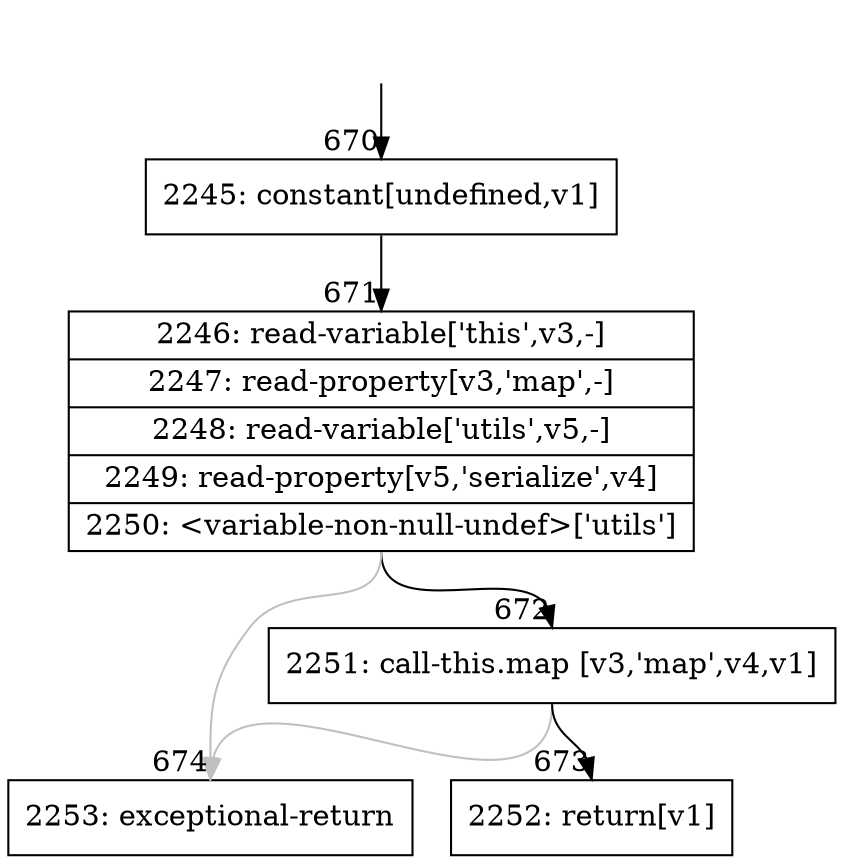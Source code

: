 digraph {
rankdir="TD"
BB_entry62[shape=none,label=""];
BB_entry62 -> BB670 [tailport=s, headport=n, headlabel="    670"]
BB670 [shape=record label="{2245: constant[undefined,v1]}" ] 
BB670 -> BB671 [tailport=s, headport=n, headlabel="      671"]
BB671 [shape=record label="{2246: read-variable['this',v3,-]|2247: read-property[v3,'map',-]|2248: read-variable['utils',v5,-]|2249: read-property[v5,'serialize',v4]|2250: \<variable-non-null-undef\>['utils']}" ] 
BB671 -> BB672 [tailport=s, headport=n, headlabel="      672"]
BB671 -> BB674 [tailport=s, headport=n, color=gray, headlabel="      674"]
BB672 [shape=record label="{2251: call-this.map [v3,'map',v4,v1]}" ] 
BB672 -> BB673 [tailport=s, headport=n, headlabel="      673"]
BB672 -> BB674 [tailport=s, headport=n, color=gray]
BB673 [shape=record label="{2252: return[v1]}" ] 
BB674 [shape=record label="{2253: exceptional-return}" ] 
//#$~ 667
}
